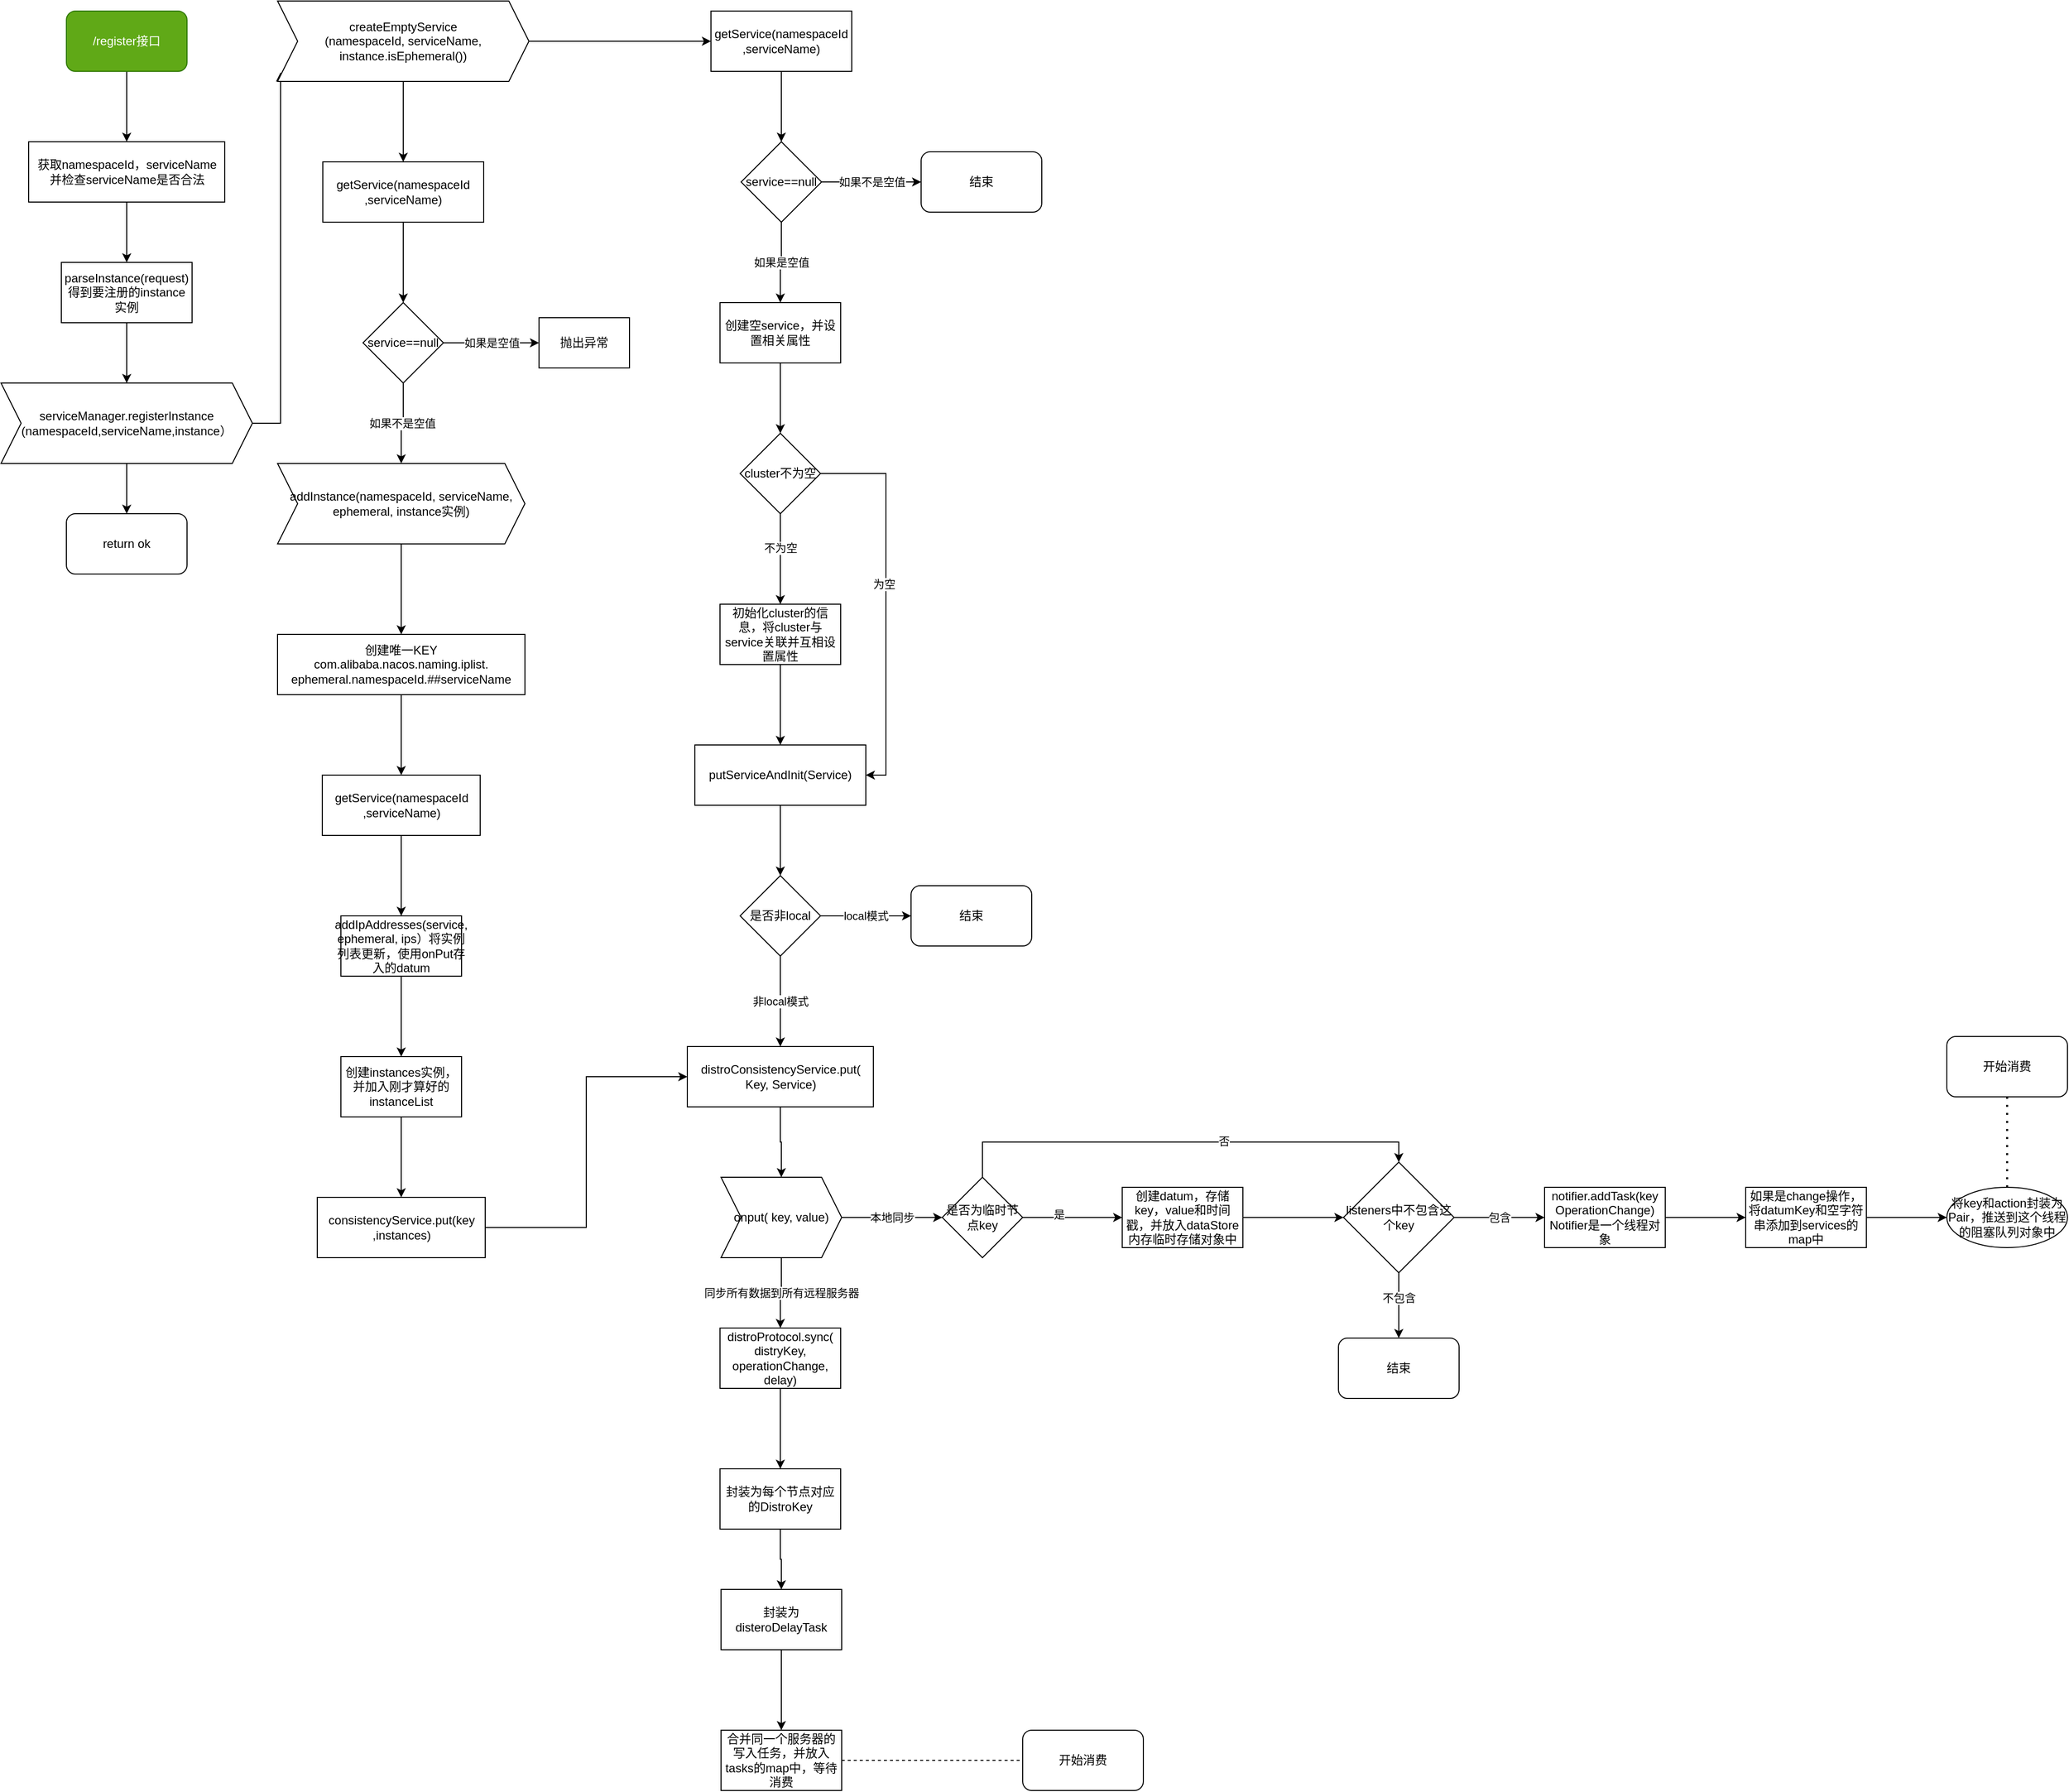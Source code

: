 <mxfile>
    <diagram id="u8LMntjKUwu-fz8TN_Sp" name="第 1 页">
        <mxGraphModel dx="2585" dy="695" grid="1" gridSize="10" guides="1" tooltips="1" connect="1" arrows="1" fold="1" page="1" pageScale="1" pageWidth="827" pageHeight="1169" math="0" shadow="0">
            <root>
                <mxCell id="0"/>
                <mxCell id="1" parent="0"/>
                <mxCell id="ai8tE1OJyKxKXFYbDJx_-11" value="" style="edgeStyle=orthogonalEdgeStyle;rounded=0;orthogonalLoop=1;jettySize=auto;html=1;entryX=0.5;entryY=0;entryDx=0;entryDy=0;" parent="1" source="ai8tE1OJyKxKXFYbDJx_-1" target="ai8tE1OJyKxKXFYbDJx_-7" edge="1">
                    <mxGeometry relative="1" as="geometry"/>
                </mxCell>
                <mxCell id="ai8tE1OJyKxKXFYbDJx_-1" value="&lt;span&gt;parseInstance(request)&lt;br&gt;得到要注册的instance实例&lt;br&gt;&lt;/span&gt;" style="rounded=0;whiteSpace=wrap;html=1;" parent="1" vertex="1">
                    <mxGeometry x="15" y="350" width="130" height="60" as="geometry"/>
                </mxCell>
                <mxCell id="ai8tE1OJyKxKXFYbDJx_-3" value="return ok" style="rounded=1;whiteSpace=wrap;html=1;" parent="1" vertex="1">
                    <mxGeometry x="20" y="600" width="120" height="60" as="geometry"/>
                </mxCell>
                <mxCell id="ai8tE1OJyKxKXFYbDJx_-10" value="" style="edgeStyle=orthogonalEdgeStyle;rounded=0;orthogonalLoop=1;jettySize=auto;html=1;entryX=0.5;entryY=0;entryDx=0;entryDy=0;" parent="1" source="ai8tE1OJyKxKXFYbDJx_-4" target="ai8tE1OJyKxKXFYbDJx_-12" edge="1">
                    <mxGeometry relative="1" as="geometry">
                        <mxPoint x="80" y="240" as="targetPoint"/>
                    </mxGeometry>
                </mxCell>
                <mxCell id="ai8tE1OJyKxKXFYbDJx_-4" value="/register接口" style="rounded=1;whiteSpace=wrap;html=1;fillColor=#60a917;strokeColor=#2D7600;fontColor=#ffffff;" parent="1" vertex="1">
                    <mxGeometry x="20" y="100" width="120" height="60" as="geometry"/>
                </mxCell>
                <mxCell id="ai8tE1OJyKxKXFYbDJx_-27" value="" style="edgeStyle=orthogonalEdgeStyle;rounded=0;orthogonalLoop=1;jettySize=auto;html=1;" parent="1" source="ai8tE1OJyKxKXFYbDJx_-7" target="ai8tE1OJyKxKXFYbDJx_-3" edge="1">
                    <mxGeometry relative="1" as="geometry"/>
                </mxCell>
                <mxCell id="ai8tE1OJyKxKXFYbDJx_-30" style="edgeStyle=orthogonalEdgeStyle;rounded=0;orthogonalLoop=1;jettySize=auto;html=1;exitX=1;exitY=0.5;exitDx=0;exitDy=0;entryX=0.012;entryY=0.888;entryDx=0;entryDy=0;entryPerimeter=0;" parent="1" source="ai8tE1OJyKxKXFYbDJx_-7" target="ai8tE1OJyKxKXFYbDJx_-29" edge="1">
                    <mxGeometry relative="1" as="geometry">
                        <mxPoint x="370" y="180" as="targetPoint"/>
                    </mxGeometry>
                </mxCell>
                <mxCell id="ai8tE1OJyKxKXFYbDJx_-7" value="&lt;span&gt;serviceManager.registerInstance&lt;/span&gt;&lt;br&gt;&lt;span&gt;(namespaceId,serviceName,instance）&lt;/span&gt;" style="shape=step;perimeter=stepPerimeter;whiteSpace=wrap;html=1;fixedSize=1;" parent="1" vertex="1">
                    <mxGeometry x="-45" y="470" width="250" height="80" as="geometry"/>
                </mxCell>
                <mxCell id="ai8tE1OJyKxKXFYbDJx_-13" value="" style="edgeStyle=orthogonalEdgeStyle;rounded=0;orthogonalLoop=1;jettySize=auto;html=1;" parent="1" source="ai8tE1OJyKxKXFYbDJx_-12" target="ai8tE1OJyKxKXFYbDJx_-1" edge="1">
                    <mxGeometry relative="1" as="geometry"/>
                </mxCell>
                <mxCell id="ai8tE1OJyKxKXFYbDJx_-12" value="&lt;span&gt;获取namespaceId，serviceName&lt;br&gt;并检查serviceName是否合法&lt;br&gt;&lt;/span&gt;" style="rounded=0;whiteSpace=wrap;html=1;" parent="1" vertex="1">
                    <mxGeometry x="-17.5" y="230" width="195" height="60" as="geometry"/>
                </mxCell>
                <mxCell id="ai8tE1OJyKxKXFYbDJx_-18" value="" style="edgeStyle=orthogonalEdgeStyle;rounded=0;orthogonalLoop=1;jettySize=auto;html=1;exitX=0.5;exitY=1;exitDx=0;exitDy=0;" parent="1" source="ai8tE1OJyKxKXFYbDJx_-29" target="ai8tE1OJyKxKXFYbDJx_-17" edge="1">
                    <mxGeometry relative="1" as="geometry"/>
                </mxCell>
                <mxCell id="ai8tE1OJyKxKXFYbDJx_-20" value="" style="edgeStyle=orthogonalEdgeStyle;rounded=0;orthogonalLoop=1;jettySize=auto;html=1;" parent="1" source="ai8tE1OJyKxKXFYbDJx_-17" target="ai8tE1OJyKxKXFYbDJx_-19" edge="1">
                    <mxGeometry relative="1" as="geometry"/>
                </mxCell>
                <mxCell id="ai8tE1OJyKxKXFYbDJx_-17" value="getService(namespaceId ,serviceName)" style="whiteSpace=wrap;html=1;rounded=0;" parent="1" vertex="1">
                    <mxGeometry x="275" y="250" width="160" height="60" as="geometry"/>
                </mxCell>
                <mxCell id="ai8tE1OJyKxKXFYbDJx_-22" value="如果是空值" style="edgeStyle=orthogonalEdgeStyle;rounded=0;orthogonalLoop=1;jettySize=auto;html=1;" parent="1" source="ai8tE1OJyKxKXFYbDJx_-19" target="ai8tE1OJyKxKXFYbDJx_-21" edge="1">
                    <mxGeometry relative="1" as="geometry"/>
                </mxCell>
                <mxCell id="ai8tE1OJyKxKXFYbDJx_-24" value="如果不是空值" style="edgeStyle=orthogonalEdgeStyle;rounded=0;orthogonalLoop=1;jettySize=auto;html=1;entryX=0.5;entryY=0;entryDx=0;entryDy=0;" parent="1" source="ai8tE1OJyKxKXFYbDJx_-19" target="ai8tE1OJyKxKXFYbDJx_-105" edge="1">
                    <mxGeometry relative="1" as="geometry">
                        <mxPoint x="356" y="545" as="targetPoint"/>
                    </mxGeometry>
                </mxCell>
                <mxCell id="ai8tE1OJyKxKXFYbDJx_-19" value="service==null" style="rhombus;whiteSpace=wrap;html=1;rounded=0;" parent="1" vertex="1">
                    <mxGeometry x="315" y="390" width="80" height="80" as="geometry"/>
                </mxCell>
                <mxCell id="ai8tE1OJyKxKXFYbDJx_-21" value="抛出异常" style="whiteSpace=wrap;html=1;rounded=0;" parent="1" vertex="1">
                    <mxGeometry x="490" y="405" width="90" height="50" as="geometry"/>
                </mxCell>
                <mxCell id="ai8tE1OJyKxKXFYbDJx_-32" value="" style="edgeStyle=orthogonalEdgeStyle;rounded=0;orthogonalLoop=1;jettySize=auto;html=1;" parent="1" source="ai8tE1OJyKxKXFYbDJx_-29" target="ai8tE1OJyKxKXFYbDJx_-31" edge="1">
                    <mxGeometry relative="1" as="geometry"/>
                </mxCell>
                <mxCell id="ai8tE1OJyKxKXFYbDJx_-29" value="createEmptyService&lt;br&gt;(namespaceId, serviceName, instance.isEphemeral())" style="shape=step;perimeter=stepPerimeter;whiteSpace=wrap;html=1;fixedSize=1;" parent="1" vertex="1">
                    <mxGeometry x="230" y="90" width="250" height="80" as="geometry"/>
                </mxCell>
                <mxCell id="ai8tE1OJyKxKXFYbDJx_-38" style="edgeStyle=orthogonalEdgeStyle;rounded=0;orthogonalLoop=1;jettySize=auto;html=1;entryX=0.5;entryY=0;entryDx=0;entryDy=0;" parent="1" source="ai8tE1OJyKxKXFYbDJx_-31" target="ai8tE1OJyKxKXFYbDJx_-35" edge="1">
                    <mxGeometry relative="1" as="geometry"/>
                </mxCell>
                <mxCell id="ai8tE1OJyKxKXFYbDJx_-31" value="&lt;span&gt;getService(namespaceId ,serviceName)&lt;/span&gt;" style="whiteSpace=wrap;html=1;" parent="1" vertex="1">
                    <mxGeometry x="661" y="100" width="140" height="60" as="geometry"/>
                </mxCell>
                <mxCell id="ai8tE1OJyKxKXFYbDJx_-33" value="如果不是空值" style="edgeStyle=orthogonalEdgeStyle;rounded=0;orthogonalLoop=1;jettySize=auto;html=1;entryX=0;entryY=0.5;entryDx=0;entryDy=0;" parent="1" edge="1">
                    <mxGeometry relative="1" as="geometry">
                        <mxPoint x="771" y="270" as="sourcePoint"/>
                        <mxPoint x="870" y="270" as="targetPoint"/>
                    </mxGeometry>
                </mxCell>
                <mxCell id="ai8tE1OJyKxKXFYbDJx_-34" value="如果是空值" style="edgeStyle=orthogonalEdgeStyle;rounded=0;orthogonalLoop=1;jettySize=auto;html=1;" parent="1" source="ai8tE1OJyKxKXFYbDJx_-35" target="ai8tE1OJyKxKXFYbDJx_-37" edge="1">
                    <mxGeometry relative="1" as="geometry"/>
                </mxCell>
                <mxCell id="ai8tE1OJyKxKXFYbDJx_-35" value="service==null" style="rhombus;whiteSpace=wrap;html=1;rounded=0;" parent="1" vertex="1">
                    <mxGeometry x="691" y="230" width="80" height="80" as="geometry"/>
                </mxCell>
                <mxCell id="ai8tE1OJyKxKXFYbDJx_-43" value="" style="edgeStyle=orthogonalEdgeStyle;rounded=0;orthogonalLoop=1;jettySize=auto;html=1;" parent="1" source="ai8tE1OJyKxKXFYbDJx_-37" target="ai8tE1OJyKxKXFYbDJx_-42" edge="1">
                    <mxGeometry relative="1" as="geometry"/>
                </mxCell>
                <mxCell id="ai8tE1OJyKxKXFYbDJx_-37" value="&lt;span&gt;创建空service，并设置相关属性&lt;/span&gt;" style="whiteSpace=wrap;html=1;rounded=0;" parent="1" vertex="1">
                    <mxGeometry x="670" y="390" width="120" height="60" as="geometry"/>
                </mxCell>
                <mxCell id="ai8tE1OJyKxKXFYbDJx_-39" value="结束" style="rounded=1;whiteSpace=wrap;html=1;" parent="1" vertex="1">
                    <mxGeometry x="870" y="240" width="120" height="60" as="geometry"/>
                </mxCell>
                <mxCell id="ai8tE1OJyKxKXFYbDJx_-45" value="" style="edgeStyle=orthogonalEdgeStyle;rounded=0;orthogonalLoop=1;jettySize=auto;html=1;" parent="1" source="ai8tE1OJyKxKXFYbDJx_-42" target="ai8tE1OJyKxKXFYbDJx_-44" edge="1">
                    <mxGeometry relative="1" as="geometry"/>
                </mxCell>
                <mxCell id="ai8tE1OJyKxKXFYbDJx_-48" value="不为空&lt;br&gt;" style="edgeLabel;html=1;align=center;verticalAlign=middle;resizable=0;points=[];" parent="ai8tE1OJyKxKXFYbDJx_-45" vertex="1" connectable="0">
                    <mxGeometry x="-0.278" relative="1" as="geometry">
                        <mxPoint y="1" as="offset"/>
                    </mxGeometry>
                </mxCell>
                <mxCell id="ai8tE1OJyKxKXFYbDJx_-55" style="edgeStyle=orthogonalEdgeStyle;rounded=0;orthogonalLoop=1;jettySize=auto;html=1;exitX=1;exitY=0.5;exitDx=0;exitDy=0;entryX=1;entryY=0.5;entryDx=0;entryDy=0;" parent="1" source="ai8tE1OJyKxKXFYbDJx_-42" target="ai8tE1OJyKxKXFYbDJx_-49" edge="1">
                    <mxGeometry relative="1" as="geometry"/>
                </mxCell>
                <mxCell id="ai8tE1OJyKxKXFYbDJx_-56" value="为空" style="edgeLabel;html=1;align=center;verticalAlign=middle;resizable=0;points=[];" parent="ai8tE1OJyKxKXFYbDJx_-55" vertex="1" connectable="0">
                    <mxGeometry x="-0.091" y="-2" relative="1" as="geometry">
                        <mxPoint as="offset"/>
                    </mxGeometry>
                </mxCell>
                <mxCell id="ai8tE1OJyKxKXFYbDJx_-42" value="cluster不为空" style="rhombus;whiteSpace=wrap;html=1;rounded=0;" parent="1" vertex="1">
                    <mxGeometry x="690" y="520" width="80" height="80" as="geometry"/>
                </mxCell>
                <mxCell id="ai8tE1OJyKxKXFYbDJx_-50" value="" style="edgeStyle=orthogonalEdgeStyle;rounded=0;orthogonalLoop=1;jettySize=auto;html=1;" parent="1" source="ai8tE1OJyKxKXFYbDJx_-44" target="ai8tE1OJyKxKXFYbDJx_-49" edge="1">
                    <mxGeometry relative="1" as="geometry"/>
                </mxCell>
                <mxCell id="ai8tE1OJyKxKXFYbDJx_-44" value="初始化cluster的信息，将cluster与service关联并互相设置属性" style="whiteSpace=wrap;html=1;rounded=0;" parent="1" vertex="1">
                    <mxGeometry x="670" y="690" width="120" height="60" as="geometry"/>
                </mxCell>
                <mxCell id="ai8tE1OJyKxKXFYbDJx_-52" value="" style="edgeStyle=orthogonalEdgeStyle;rounded=0;orthogonalLoop=1;jettySize=auto;html=1;" parent="1" source="ai8tE1OJyKxKXFYbDJx_-49" target="ai8tE1OJyKxKXFYbDJx_-51" edge="1">
                    <mxGeometry relative="1" as="geometry"/>
                </mxCell>
                <mxCell id="ai8tE1OJyKxKXFYbDJx_-49" value="putServiceAndInit(Service)" style="whiteSpace=wrap;html=1;rounded=0;" parent="1" vertex="1">
                    <mxGeometry x="645" y="830" width="170" height="60" as="geometry"/>
                </mxCell>
                <mxCell id="ai8tE1OJyKxKXFYbDJx_-54" value="非local模式" style="edgeStyle=orthogonalEdgeStyle;rounded=0;orthogonalLoop=1;jettySize=auto;html=1;" parent="1" source="ai8tE1OJyKxKXFYbDJx_-51" target="ai8tE1OJyKxKXFYbDJx_-53" edge="1">
                    <mxGeometry relative="1" as="geometry"/>
                </mxCell>
                <mxCell id="ai8tE1OJyKxKXFYbDJx_-65" value="local模式" style="edgeStyle=orthogonalEdgeStyle;rounded=0;orthogonalLoop=1;jettySize=auto;html=1;entryX=0;entryY=0.5;entryDx=0;entryDy=0;" parent="1" source="ai8tE1OJyKxKXFYbDJx_-51" target="ai8tE1OJyKxKXFYbDJx_-66" edge="1">
                    <mxGeometry relative="1" as="geometry">
                        <mxPoint x="850" y="1000" as="targetPoint"/>
                    </mxGeometry>
                </mxCell>
                <mxCell id="ai8tE1OJyKxKXFYbDJx_-51" value="是否非local" style="rhombus;whiteSpace=wrap;html=1;rounded=0;" parent="1" vertex="1">
                    <mxGeometry x="690" y="960" width="80" height="80" as="geometry"/>
                </mxCell>
                <mxCell id="ai8tE1OJyKxKXFYbDJx_-62" style="edgeStyle=orthogonalEdgeStyle;rounded=0;orthogonalLoop=1;jettySize=auto;html=1;entryX=0.5;entryY=0;entryDx=0;entryDy=0;" parent="1" source="ai8tE1OJyKxKXFYbDJx_-53" target="ai8tE1OJyKxKXFYbDJx_-61" edge="1">
                    <mxGeometry relative="1" as="geometry"/>
                </mxCell>
                <mxCell id="ai8tE1OJyKxKXFYbDJx_-53" value="distroConsistencyService.put(&lt;br&gt;Key, Service)" style="whiteSpace=wrap;html=1;rounded=0;" parent="1" vertex="1">
                    <mxGeometry x="637.5" y="1130" width="185" height="60" as="geometry"/>
                </mxCell>
                <mxCell id="ai8tE1OJyKxKXFYbDJx_-95" value="" style="edgeStyle=orthogonalEdgeStyle;rounded=0;orthogonalLoop=1;jettySize=auto;html=1;" parent="1" source="ai8tE1OJyKxKXFYbDJx_-59" target="ai8tE1OJyKxKXFYbDJx_-94" edge="1">
                    <mxGeometry relative="1" as="geometry"/>
                </mxCell>
                <mxCell id="ai8tE1OJyKxKXFYbDJx_-59" value="distroProtocol.sync(&lt;br&gt;distryKey, operationChange, delay)" style="whiteSpace=wrap;html=1;rounded=0;" parent="1" vertex="1">
                    <mxGeometry x="670" y="1410" width="120" height="60" as="geometry"/>
                </mxCell>
                <mxCell id="ai8tE1OJyKxKXFYbDJx_-63" value="同步所有数据到所有远程服务器" style="edgeStyle=orthogonalEdgeStyle;rounded=0;orthogonalLoop=1;jettySize=auto;html=1;exitX=0.5;exitY=1;exitDx=0;exitDy=0;entryX=0.5;entryY=0;entryDx=0;entryDy=0;" parent="1" source="ai8tE1OJyKxKXFYbDJx_-61" target="ai8tE1OJyKxKXFYbDJx_-59" edge="1">
                    <mxGeometry relative="1" as="geometry"/>
                </mxCell>
                <mxCell id="ai8tE1OJyKxKXFYbDJx_-71" value="本地同步" style="edgeStyle=orthogonalEdgeStyle;rounded=0;orthogonalLoop=1;jettySize=auto;html=1;" parent="1" source="ai8tE1OJyKxKXFYbDJx_-61" target="ai8tE1OJyKxKXFYbDJx_-70" edge="1">
                    <mxGeometry relative="1" as="geometry"/>
                </mxCell>
                <mxCell id="ai8tE1OJyKxKXFYbDJx_-61" value="&lt;span&gt;onput( key, value)&lt;/span&gt;" style="shape=step;perimeter=stepPerimeter;whiteSpace=wrap;html=1;fixedSize=1;" parent="1" vertex="1">
                    <mxGeometry x="671" y="1260" width="120" height="80" as="geometry"/>
                </mxCell>
                <mxCell id="ai8tE1OJyKxKXFYbDJx_-66" value="结束" style="rounded=1;whiteSpace=wrap;html=1;" parent="1" vertex="1">
                    <mxGeometry x="860" y="970" width="120" height="60" as="geometry"/>
                </mxCell>
                <mxCell id="ai8tE1OJyKxKXFYbDJx_-73" value="" style="edgeStyle=orthogonalEdgeStyle;rounded=0;orthogonalLoop=1;jettySize=auto;html=1;" parent="1" source="ai8tE1OJyKxKXFYbDJx_-70" edge="1">
                    <mxGeometry relative="1" as="geometry">
                        <mxPoint x="1070" y="1300" as="targetPoint"/>
                    </mxGeometry>
                </mxCell>
                <mxCell id="ai8tE1OJyKxKXFYbDJx_-74" value="是" style="edgeLabel;html=1;align=center;verticalAlign=middle;resizable=0;points=[];" parent="ai8tE1OJyKxKXFYbDJx_-73" vertex="1" connectable="0">
                    <mxGeometry x="-0.278" y="3" relative="1" as="geometry">
                        <mxPoint as="offset"/>
                    </mxGeometry>
                </mxCell>
                <mxCell id="ai8tE1OJyKxKXFYbDJx_-82" style="edgeStyle=orthogonalEdgeStyle;rounded=0;orthogonalLoop=1;jettySize=auto;html=1;exitX=0.5;exitY=0;exitDx=0;exitDy=0;entryX=0.5;entryY=0;entryDx=0;entryDy=0;" parent="1" source="ai8tE1OJyKxKXFYbDJx_-70" target="ai8tE1OJyKxKXFYbDJx_-79" edge="1">
                    <mxGeometry relative="1" as="geometry"/>
                </mxCell>
                <mxCell id="ai8tE1OJyKxKXFYbDJx_-83" value="否" style="edgeLabel;html=1;align=center;verticalAlign=middle;resizable=0;points=[];" parent="ai8tE1OJyKxKXFYbDJx_-82" vertex="1" connectable="0">
                    <mxGeometry x="0.173" y="1" relative="1" as="geometry">
                        <mxPoint as="offset"/>
                    </mxGeometry>
                </mxCell>
                <mxCell id="ai8tE1OJyKxKXFYbDJx_-70" value="是否为临时节点key" style="rhombus;whiteSpace=wrap;html=1;" parent="1" vertex="1">
                    <mxGeometry x="891" y="1260" width="80" height="80" as="geometry"/>
                </mxCell>
                <mxCell id="ai8tE1OJyKxKXFYbDJx_-80" value="" style="edgeStyle=orthogonalEdgeStyle;rounded=0;orthogonalLoop=1;jettySize=auto;html=1;" parent="1" source="ai8tE1OJyKxKXFYbDJx_-78" target="ai8tE1OJyKxKXFYbDJx_-79" edge="1">
                    <mxGeometry relative="1" as="geometry"/>
                </mxCell>
                <mxCell id="ai8tE1OJyKxKXFYbDJx_-78" value="创建datum，存储key，value和时间戳，并放入dataStore内存临时存储对象中" style="rounded=0;whiteSpace=wrap;html=1;" parent="1" vertex="1">
                    <mxGeometry x="1070" y="1270" width="120" height="60" as="geometry"/>
                </mxCell>
                <mxCell id="ai8tE1OJyKxKXFYbDJx_-86" value="" style="edgeStyle=orthogonalEdgeStyle;rounded=0;orthogonalLoop=1;jettySize=auto;html=1;" parent="1" source="ai8tE1OJyKxKXFYbDJx_-79" target="ai8tE1OJyKxKXFYbDJx_-84" edge="1">
                    <mxGeometry relative="1" as="geometry"/>
                </mxCell>
                <mxCell id="ai8tE1OJyKxKXFYbDJx_-87" value="不包含" style="edgeLabel;html=1;align=center;verticalAlign=middle;resizable=0;points=[];" parent="ai8tE1OJyKxKXFYbDJx_-86" vertex="1" connectable="0">
                    <mxGeometry x="-0.242" relative="1" as="geometry">
                        <mxPoint as="offset"/>
                    </mxGeometry>
                </mxCell>
                <mxCell id="ai8tE1OJyKxKXFYbDJx_-89" value="包含" style="edgeStyle=orthogonalEdgeStyle;rounded=0;orthogonalLoop=1;jettySize=auto;html=1;" parent="1" source="ai8tE1OJyKxKXFYbDJx_-79" target="ai8tE1OJyKxKXFYbDJx_-88" edge="1">
                    <mxGeometry relative="1" as="geometry"/>
                </mxCell>
                <mxCell id="ai8tE1OJyKxKXFYbDJx_-79" value="listeners中不包含这个key" style="rhombus;whiteSpace=wrap;html=1;rounded=0;" parent="1" vertex="1">
                    <mxGeometry x="1290" y="1245" width="110" height="110" as="geometry"/>
                </mxCell>
                <mxCell id="ai8tE1OJyKxKXFYbDJx_-84" value="结束" style="rounded=1;whiteSpace=wrap;html=1;" parent="1" vertex="1">
                    <mxGeometry x="1285" y="1420" width="120" height="60" as="geometry"/>
                </mxCell>
                <mxCell id="ai8tE1OJyKxKXFYbDJx_-91" value="" style="edgeStyle=orthogonalEdgeStyle;rounded=0;orthogonalLoop=1;jettySize=auto;html=1;" parent="1" source="ai8tE1OJyKxKXFYbDJx_-88" target="ai8tE1OJyKxKXFYbDJx_-90" edge="1">
                    <mxGeometry relative="1" as="geometry"/>
                </mxCell>
                <mxCell id="ai8tE1OJyKxKXFYbDJx_-88" value="notifier.addTask(key OperationChange)&lt;br&gt;Notifier是一个线程对象" style="whiteSpace=wrap;html=1;rounded=0;" parent="1" vertex="1">
                    <mxGeometry x="1490" y="1270" width="120" height="60" as="geometry"/>
                </mxCell>
                <mxCell id="ai8tE1OJyKxKXFYbDJx_-93" value="" style="edgeStyle=orthogonalEdgeStyle;rounded=0;orthogonalLoop=1;jettySize=auto;html=1;" parent="1" source="ai8tE1OJyKxKXFYbDJx_-90" target="ai8tE1OJyKxKXFYbDJx_-92" edge="1">
                    <mxGeometry relative="1" as="geometry"/>
                </mxCell>
                <mxCell id="ai8tE1OJyKxKXFYbDJx_-90" value="如果是change操作，将datumKey和空字符串添加到services的map中" style="whiteSpace=wrap;html=1;rounded=0;" parent="1" vertex="1">
                    <mxGeometry x="1690" y="1270" width="120" height="60" as="geometry"/>
                </mxCell>
                <mxCell id="ai8tE1OJyKxKXFYbDJx_-92" value="将key和action封装为Pair，推送到这个线程的阻塞队列对象中" style="ellipse;whiteSpace=wrap;html=1;rounded=0;" parent="1" vertex="1">
                    <mxGeometry x="1890" y="1270" width="120" height="60" as="geometry"/>
                </mxCell>
                <mxCell id="ai8tE1OJyKxKXFYbDJx_-97" value="" style="edgeStyle=orthogonalEdgeStyle;rounded=0;orthogonalLoop=1;jettySize=auto;html=1;" parent="1" source="ai8tE1OJyKxKXFYbDJx_-94" target="ai8tE1OJyKxKXFYbDJx_-96" edge="1">
                    <mxGeometry relative="1" as="geometry"/>
                </mxCell>
                <mxCell id="ai8tE1OJyKxKXFYbDJx_-94" value="封装为每个节点对应的DistroKey" style="whiteSpace=wrap;html=1;rounded=0;" parent="1" vertex="1">
                    <mxGeometry x="670" y="1550" width="120" height="60" as="geometry"/>
                </mxCell>
                <mxCell id="ai8tE1OJyKxKXFYbDJx_-99" value="" style="edgeStyle=orthogonalEdgeStyle;rounded=0;orthogonalLoop=1;jettySize=auto;html=1;" parent="1" source="ai8tE1OJyKxKXFYbDJx_-96" target="ai8tE1OJyKxKXFYbDJx_-98" edge="1">
                    <mxGeometry relative="1" as="geometry"/>
                </mxCell>
                <mxCell id="ai8tE1OJyKxKXFYbDJx_-96" value="封装为disteroDelayTask" style="whiteSpace=wrap;html=1;rounded=0;" parent="1" vertex="1">
                    <mxGeometry x="671" y="1670" width="120" height="60" as="geometry"/>
                </mxCell>
                <mxCell id="ai8tE1OJyKxKXFYbDJx_-98" value="合并同一个服务器的写入任务，并放入tasks的map中，等待消费" style="whiteSpace=wrap;html=1;rounded=0;" parent="1" vertex="1">
                    <mxGeometry x="671" y="1810" width="120" height="60" as="geometry"/>
                </mxCell>
                <mxCell id="ai8tE1OJyKxKXFYbDJx_-100" value="" style="endArrow=none;dashed=1;html=1;rounded=0;exitX=1;exitY=0.5;exitDx=0;exitDy=0;entryX=0;entryY=0.5;entryDx=0;entryDy=0;" parent="1" source="ai8tE1OJyKxKXFYbDJx_-98" target="ai8tE1OJyKxKXFYbDJx_-101" edge="1">
                    <mxGeometry width="50" height="50" relative="1" as="geometry">
                        <mxPoint x="880" y="1810" as="sourcePoint"/>
                        <mxPoint x="950" y="1840" as="targetPoint"/>
                    </mxGeometry>
                </mxCell>
                <mxCell id="ai8tE1OJyKxKXFYbDJx_-101" value="开始消费" style="rounded=1;whiteSpace=wrap;html=1;" parent="1" vertex="1">
                    <mxGeometry x="971" y="1810" width="120" height="60" as="geometry"/>
                </mxCell>
                <mxCell id="ai8tE1OJyKxKXFYbDJx_-103" value="开始消费" style="rounded=1;whiteSpace=wrap;html=1;" parent="1" vertex="1">
                    <mxGeometry x="1890" y="1120" width="120" height="60" as="geometry"/>
                </mxCell>
                <mxCell id="ai8tE1OJyKxKXFYbDJx_-104" value="" style="endArrow=none;dashed=1;html=1;dashPattern=1 3;strokeWidth=2;rounded=0;entryX=0.5;entryY=1;entryDx=0;entryDy=0;exitX=0.5;exitY=0;exitDx=0;exitDy=0;" parent="1" source="ai8tE1OJyKxKXFYbDJx_-92" target="ai8tE1OJyKxKXFYbDJx_-103" edge="1">
                    <mxGeometry width="50" height="50" relative="1" as="geometry">
                        <mxPoint x="1410" y="1310" as="sourcePoint"/>
                        <mxPoint x="1460" y="1260" as="targetPoint"/>
                    </mxGeometry>
                </mxCell>
                <mxCell id="ai8tE1OJyKxKXFYbDJx_-107" value="" style="edgeStyle=orthogonalEdgeStyle;rounded=0;orthogonalLoop=1;jettySize=auto;html=1;" parent="1" source="ai8tE1OJyKxKXFYbDJx_-105" target="ai8tE1OJyKxKXFYbDJx_-106" edge="1">
                    <mxGeometry relative="1" as="geometry"/>
                </mxCell>
                <mxCell id="ai8tE1OJyKxKXFYbDJx_-105" value="&lt;span&gt;addInstance(namespaceId, serviceName, ephemeral, instance实例)&lt;/span&gt;" style="shape=step;perimeter=stepPerimeter;whiteSpace=wrap;html=1;fixedSize=1;" parent="1" vertex="1">
                    <mxGeometry x="230" y="550" width="246" height="80" as="geometry"/>
                </mxCell>
                <mxCell id="ai8tE1OJyKxKXFYbDJx_-109" value="" style="edgeStyle=orthogonalEdgeStyle;rounded=0;orthogonalLoop=1;jettySize=auto;html=1;" parent="1" source="ai8tE1OJyKxKXFYbDJx_-106" target="ai8tE1OJyKxKXFYbDJx_-108" edge="1">
                    <mxGeometry relative="1" as="geometry"/>
                </mxCell>
                <mxCell id="ai8tE1OJyKxKXFYbDJx_-106" value="创建唯一KEY&lt;br&gt;com.alibaba.nacos.naming.iplist.&lt;br&gt;ephemeral.namespaceId.##serviceName" style="whiteSpace=wrap;html=1;" parent="1" vertex="1">
                    <mxGeometry x="230" y="720" width="246" height="60" as="geometry"/>
                </mxCell>
                <mxCell id="ai8tE1OJyKxKXFYbDJx_-111" value="" style="edgeStyle=orthogonalEdgeStyle;rounded=0;orthogonalLoop=1;jettySize=auto;html=1;" parent="1" source="ai8tE1OJyKxKXFYbDJx_-108" target="ai8tE1OJyKxKXFYbDJx_-110" edge="1">
                    <mxGeometry relative="1" as="geometry"/>
                </mxCell>
                <mxCell id="ai8tE1OJyKxKXFYbDJx_-108" value="&lt;span&gt;getService(namespaceId ,serviceName)&lt;/span&gt;" style="whiteSpace=wrap;html=1;" parent="1" vertex="1">
                    <mxGeometry x="274.5" y="860" width="157" height="60" as="geometry"/>
                </mxCell>
                <mxCell id="ai8tE1OJyKxKXFYbDJx_-113" value="" style="edgeStyle=orthogonalEdgeStyle;rounded=0;orthogonalLoop=1;jettySize=auto;html=1;" parent="1" source="ai8tE1OJyKxKXFYbDJx_-110" target="ai8tE1OJyKxKXFYbDJx_-112" edge="1">
                    <mxGeometry relative="1" as="geometry"/>
                </mxCell>
                <mxCell id="ai8tE1OJyKxKXFYbDJx_-110" value="addIpAddresses(service, ephemeral, ips）将实例列表更新，使用onPut存入的datum" style="whiteSpace=wrap;html=1;" parent="1" vertex="1">
                    <mxGeometry x="293" y="1000" width="120" height="60" as="geometry"/>
                </mxCell>
                <mxCell id="ai8tE1OJyKxKXFYbDJx_-115" value="" style="edgeStyle=orthogonalEdgeStyle;rounded=0;orthogonalLoop=1;jettySize=auto;html=1;" parent="1" source="ai8tE1OJyKxKXFYbDJx_-112" target="ai8tE1OJyKxKXFYbDJx_-114" edge="1">
                    <mxGeometry relative="1" as="geometry"/>
                </mxCell>
                <mxCell id="ai8tE1OJyKxKXFYbDJx_-112" value="创建instances实例，并加入刚才算好的instanceList" style="whiteSpace=wrap;html=1;" parent="1" vertex="1">
                    <mxGeometry x="293" y="1140" width="120" height="60" as="geometry"/>
                </mxCell>
                <mxCell id="ai8tE1OJyKxKXFYbDJx_-116" style="edgeStyle=orthogonalEdgeStyle;rounded=0;orthogonalLoop=1;jettySize=auto;html=1;entryX=0;entryY=0.5;entryDx=0;entryDy=0;" parent="1" source="ai8tE1OJyKxKXFYbDJx_-114" target="ai8tE1OJyKxKXFYbDJx_-53" edge="1">
                    <mxGeometry relative="1" as="geometry"/>
                </mxCell>
                <mxCell id="ai8tE1OJyKxKXFYbDJx_-114" value="consistencyService.put(key ,instances)" style="whiteSpace=wrap;html=1;" parent="1" vertex="1">
                    <mxGeometry x="269.5" y="1280" width="167" height="60" as="geometry"/>
                </mxCell>
            </root>
        </mxGraphModel>
    </diagram>
</mxfile>